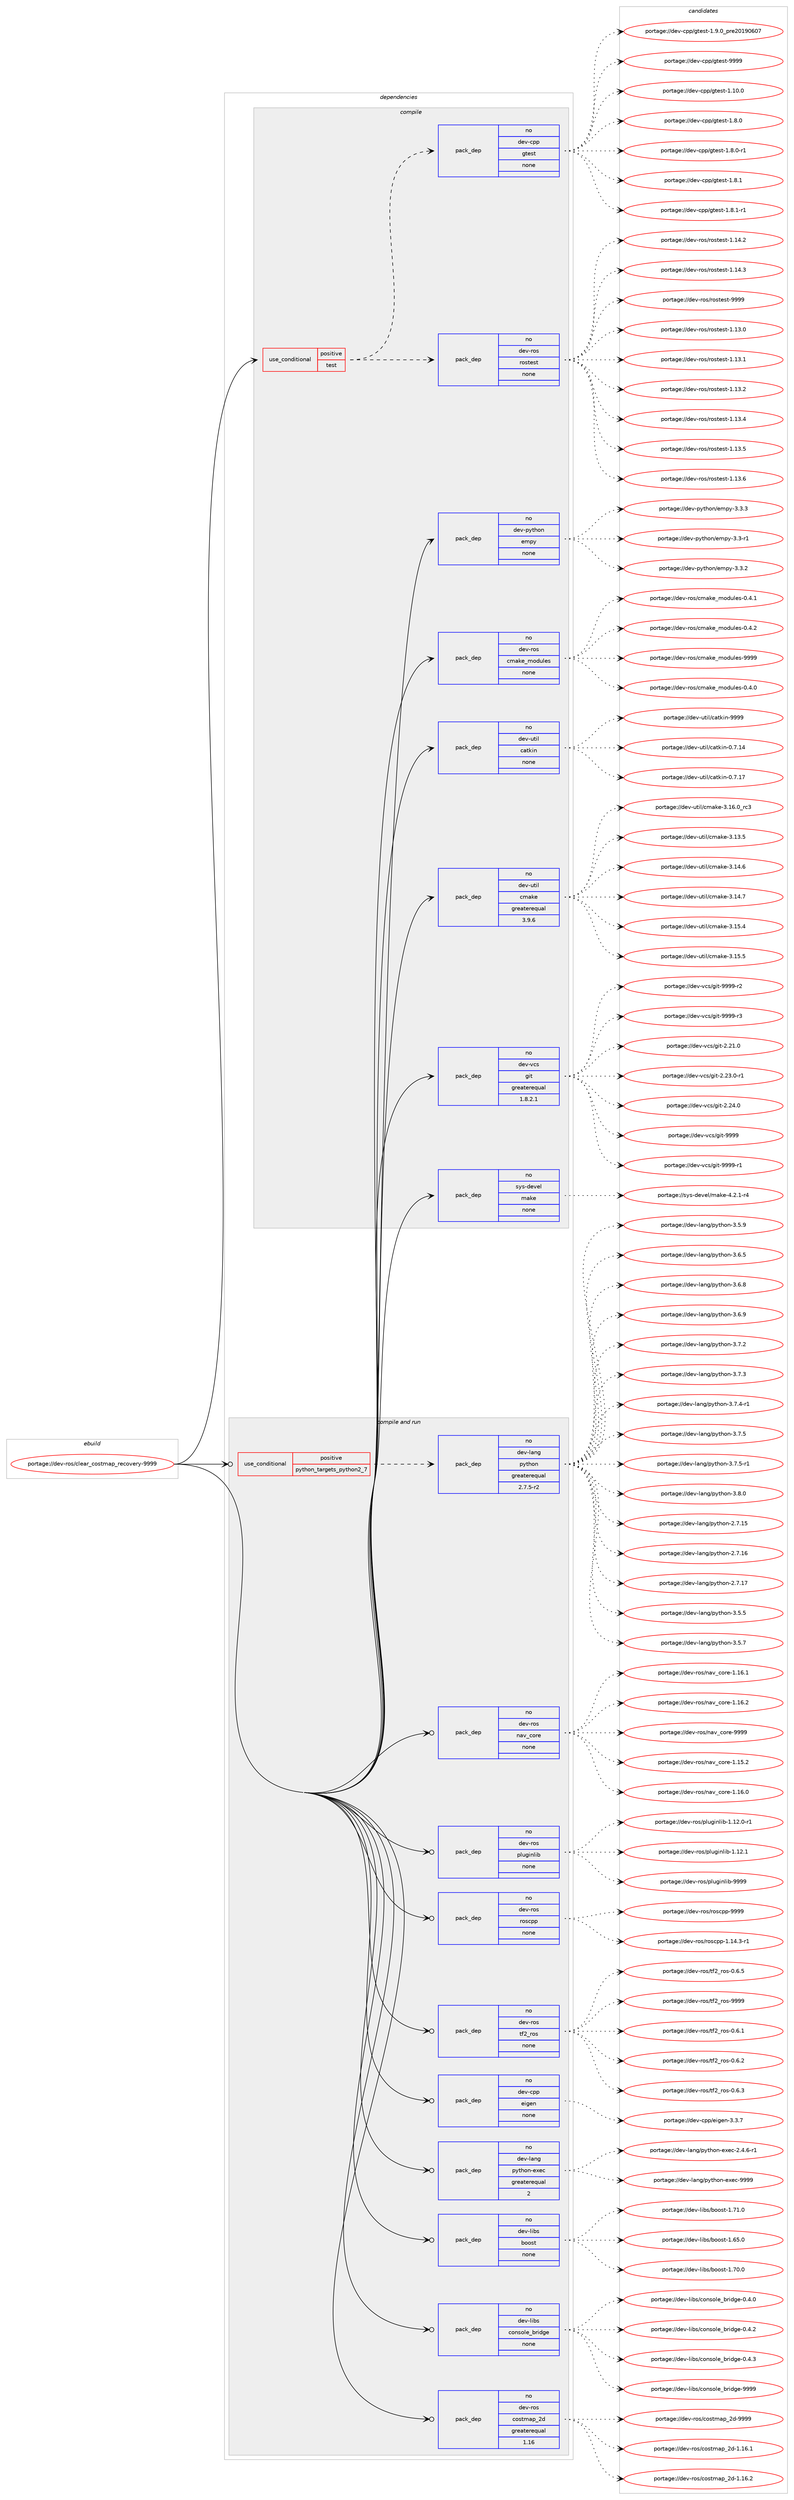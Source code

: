 digraph prolog {

# *************
# Graph options
# *************

newrank=true;
concentrate=true;
compound=true;
graph [rankdir=LR,fontname=Helvetica,fontsize=10,ranksep=1.5];#, ranksep=2.5, nodesep=0.2];
edge  [arrowhead=vee];
node  [fontname=Helvetica,fontsize=10];

# **********
# The ebuild
# **********

subgraph cluster_leftcol {
color=gray;
rank=same;
label=<<i>ebuild</i>>;
id [label="portage://dev-ros/clear_costmap_recovery-9999", color=red, width=4, href="../dev-ros/clear_costmap_recovery-9999.svg"];
}

# ****************
# The dependencies
# ****************

subgraph cluster_midcol {
color=gray;
label=<<i>dependencies</i>>;
subgraph cluster_compile {
fillcolor="#eeeeee";
style=filled;
label=<<i>compile</i>>;
subgraph cond42172 {
dependency184632 [label=<<TABLE BORDER="0" CELLBORDER="1" CELLSPACING="0" CELLPADDING="4"><TR><TD ROWSPAN="3" CELLPADDING="10">use_conditional</TD></TR><TR><TD>positive</TD></TR><TR><TD>test</TD></TR></TABLE>>, shape=none, color=red];
subgraph pack139032 {
dependency184633 [label=<<TABLE BORDER="0" CELLBORDER="1" CELLSPACING="0" CELLPADDING="4" WIDTH="220"><TR><TD ROWSPAN="6" CELLPADDING="30">pack_dep</TD></TR><TR><TD WIDTH="110">no</TD></TR><TR><TD>dev-ros</TD></TR><TR><TD>rostest</TD></TR><TR><TD>none</TD></TR><TR><TD></TD></TR></TABLE>>, shape=none, color=blue];
}
dependency184632:e -> dependency184633:w [weight=20,style="dashed",arrowhead="vee"];
subgraph pack139033 {
dependency184634 [label=<<TABLE BORDER="0" CELLBORDER="1" CELLSPACING="0" CELLPADDING="4" WIDTH="220"><TR><TD ROWSPAN="6" CELLPADDING="30">pack_dep</TD></TR><TR><TD WIDTH="110">no</TD></TR><TR><TD>dev-cpp</TD></TR><TR><TD>gtest</TD></TR><TR><TD>none</TD></TR><TR><TD></TD></TR></TABLE>>, shape=none, color=blue];
}
dependency184632:e -> dependency184634:w [weight=20,style="dashed",arrowhead="vee"];
}
id:e -> dependency184632:w [weight=20,style="solid",arrowhead="vee"];
subgraph pack139034 {
dependency184635 [label=<<TABLE BORDER="0" CELLBORDER="1" CELLSPACING="0" CELLPADDING="4" WIDTH="220"><TR><TD ROWSPAN="6" CELLPADDING="30">pack_dep</TD></TR><TR><TD WIDTH="110">no</TD></TR><TR><TD>dev-python</TD></TR><TR><TD>empy</TD></TR><TR><TD>none</TD></TR><TR><TD></TD></TR></TABLE>>, shape=none, color=blue];
}
id:e -> dependency184635:w [weight=20,style="solid",arrowhead="vee"];
subgraph pack139035 {
dependency184636 [label=<<TABLE BORDER="0" CELLBORDER="1" CELLSPACING="0" CELLPADDING="4" WIDTH="220"><TR><TD ROWSPAN="6" CELLPADDING="30">pack_dep</TD></TR><TR><TD WIDTH="110">no</TD></TR><TR><TD>dev-ros</TD></TR><TR><TD>cmake_modules</TD></TR><TR><TD>none</TD></TR><TR><TD></TD></TR></TABLE>>, shape=none, color=blue];
}
id:e -> dependency184636:w [weight=20,style="solid",arrowhead="vee"];
subgraph pack139036 {
dependency184637 [label=<<TABLE BORDER="0" CELLBORDER="1" CELLSPACING="0" CELLPADDING="4" WIDTH="220"><TR><TD ROWSPAN="6" CELLPADDING="30">pack_dep</TD></TR><TR><TD WIDTH="110">no</TD></TR><TR><TD>dev-util</TD></TR><TR><TD>catkin</TD></TR><TR><TD>none</TD></TR><TR><TD></TD></TR></TABLE>>, shape=none, color=blue];
}
id:e -> dependency184637:w [weight=20,style="solid",arrowhead="vee"];
subgraph pack139037 {
dependency184638 [label=<<TABLE BORDER="0" CELLBORDER="1" CELLSPACING="0" CELLPADDING="4" WIDTH="220"><TR><TD ROWSPAN="6" CELLPADDING="30">pack_dep</TD></TR><TR><TD WIDTH="110">no</TD></TR><TR><TD>dev-util</TD></TR><TR><TD>cmake</TD></TR><TR><TD>greaterequal</TD></TR><TR><TD>3.9.6</TD></TR></TABLE>>, shape=none, color=blue];
}
id:e -> dependency184638:w [weight=20,style="solid",arrowhead="vee"];
subgraph pack139038 {
dependency184639 [label=<<TABLE BORDER="0" CELLBORDER="1" CELLSPACING="0" CELLPADDING="4" WIDTH="220"><TR><TD ROWSPAN="6" CELLPADDING="30">pack_dep</TD></TR><TR><TD WIDTH="110">no</TD></TR><TR><TD>dev-vcs</TD></TR><TR><TD>git</TD></TR><TR><TD>greaterequal</TD></TR><TR><TD>1.8.2.1</TD></TR></TABLE>>, shape=none, color=blue];
}
id:e -> dependency184639:w [weight=20,style="solid",arrowhead="vee"];
subgraph pack139039 {
dependency184640 [label=<<TABLE BORDER="0" CELLBORDER="1" CELLSPACING="0" CELLPADDING="4" WIDTH="220"><TR><TD ROWSPAN="6" CELLPADDING="30">pack_dep</TD></TR><TR><TD WIDTH="110">no</TD></TR><TR><TD>sys-devel</TD></TR><TR><TD>make</TD></TR><TR><TD>none</TD></TR><TR><TD></TD></TR></TABLE>>, shape=none, color=blue];
}
id:e -> dependency184640:w [weight=20,style="solid",arrowhead="vee"];
}
subgraph cluster_compileandrun {
fillcolor="#eeeeee";
style=filled;
label=<<i>compile and run</i>>;
subgraph cond42173 {
dependency184641 [label=<<TABLE BORDER="0" CELLBORDER="1" CELLSPACING="0" CELLPADDING="4"><TR><TD ROWSPAN="3" CELLPADDING="10">use_conditional</TD></TR><TR><TD>positive</TD></TR><TR><TD>python_targets_python2_7</TD></TR></TABLE>>, shape=none, color=red];
subgraph pack139040 {
dependency184642 [label=<<TABLE BORDER="0" CELLBORDER="1" CELLSPACING="0" CELLPADDING="4" WIDTH="220"><TR><TD ROWSPAN="6" CELLPADDING="30">pack_dep</TD></TR><TR><TD WIDTH="110">no</TD></TR><TR><TD>dev-lang</TD></TR><TR><TD>python</TD></TR><TR><TD>greaterequal</TD></TR><TR><TD>2.7.5-r2</TD></TR></TABLE>>, shape=none, color=blue];
}
dependency184641:e -> dependency184642:w [weight=20,style="dashed",arrowhead="vee"];
}
id:e -> dependency184641:w [weight=20,style="solid",arrowhead="odotvee"];
subgraph pack139041 {
dependency184643 [label=<<TABLE BORDER="0" CELLBORDER="1" CELLSPACING="0" CELLPADDING="4" WIDTH="220"><TR><TD ROWSPAN="6" CELLPADDING="30">pack_dep</TD></TR><TR><TD WIDTH="110">no</TD></TR><TR><TD>dev-cpp</TD></TR><TR><TD>eigen</TD></TR><TR><TD>none</TD></TR><TR><TD></TD></TR></TABLE>>, shape=none, color=blue];
}
id:e -> dependency184643:w [weight=20,style="solid",arrowhead="odotvee"];
subgraph pack139042 {
dependency184644 [label=<<TABLE BORDER="0" CELLBORDER="1" CELLSPACING="0" CELLPADDING="4" WIDTH="220"><TR><TD ROWSPAN="6" CELLPADDING="30">pack_dep</TD></TR><TR><TD WIDTH="110">no</TD></TR><TR><TD>dev-lang</TD></TR><TR><TD>python-exec</TD></TR><TR><TD>greaterequal</TD></TR><TR><TD>2</TD></TR></TABLE>>, shape=none, color=blue];
}
id:e -> dependency184644:w [weight=20,style="solid",arrowhead="odotvee"];
subgraph pack139043 {
dependency184645 [label=<<TABLE BORDER="0" CELLBORDER="1" CELLSPACING="0" CELLPADDING="4" WIDTH="220"><TR><TD ROWSPAN="6" CELLPADDING="30">pack_dep</TD></TR><TR><TD WIDTH="110">no</TD></TR><TR><TD>dev-libs</TD></TR><TR><TD>boost</TD></TR><TR><TD>none</TD></TR><TR><TD></TD></TR></TABLE>>, shape=none, color=blue];
}
id:e -> dependency184645:w [weight=20,style="solid",arrowhead="odotvee"];
subgraph pack139044 {
dependency184646 [label=<<TABLE BORDER="0" CELLBORDER="1" CELLSPACING="0" CELLPADDING="4" WIDTH="220"><TR><TD ROWSPAN="6" CELLPADDING="30">pack_dep</TD></TR><TR><TD WIDTH="110">no</TD></TR><TR><TD>dev-libs</TD></TR><TR><TD>console_bridge</TD></TR><TR><TD>none</TD></TR><TR><TD></TD></TR></TABLE>>, shape=none, color=blue];
}
id:e -> dependency184646:w [weight=20,style="solid",arrowhead="odotvee"];
subgraph pack139045 {
dependency184647 [label=<<TABLE BORDER="0" CELLBORDER="1" CELLSPACING="0" CELLPADDING="4" WIDTH="220"><TR><TD ROWSPAN="6" CELLPADDING="30">pack_dep</TD></TR><TR><TD WIDTH="110">no</TD></TR><TR><TD>dev-ros</TD></TR><TR><TD>costmap_2d</TD></TR><TR><TD>greaterequal</TD></TR><TR><TD>1.16</TD></TR></TABLE>>, shape=none, color=blue];
}
id:e -> dependency184647:w [weight=20,style="solid",arrowhead="odotvee"];
subgraph pack139046 {
dependency184648 [label=<<TABLE BORDER="0" CELLBORDER="1" CELLSPACING="0" CELLPADDING="4" WIDTH="220"><TR><TD ROWSPAN="6" CELLPADDING="30">pack_dep</TD></TR><TR><TD WIDTH="110">no</TD></TR><TR><TD>dev-ros</TD></TR><TR><TD>nav_core</TD></TR><TR><TD>none</TD></TR><TR><TD></TD></TR></TABLE>>, shape=none, color=blue];
}
id:e -> dependency184648:w [weight=20,style="solid",arrowhead="odotvee"];
subgraph pack139047 {
dependency184649 [label=<<TABLE BORDER="0" CELLBORDER="1" CELLSPACING="0" CELLPADDING="4" WIDTH="220"><TR><TD ROWSPAN="6" CELLPADDING="30">pack_dep</TD></TR><TR><TD WIDTH="110">no</TD></TR><TR><TD>dev-ros</TD></TR><TR><TD>pluginlib</TD></TR><TR><TD>none</TD></TR><TR><TD></TD></TR></TABLE>>, shape=none, color=blue];
}
id:e -> dependency184649:w [weight=20,style="solid",arrowhead="odotvee"];
subgraph pack139048 {
dependency184650 [label=<<TABLE BORDER="0" CELLBORDER="1" CELLSPACING="0" CELLPADDING="4" WIDTH="220"><TR><TD ROWSPAN="6" CELLPADDING="30">pack_dep</TD></TR><TR><TD WIDTH="110">no</TD></TR><TR><TD>dev-ros</TD></TR><TR><TD>roscpp</TD></TR><TR><TD>none</TD></TR><TR><TD></TD></TR></TABLE>>, shape=none, color=blue];
}
id:e -> dependency184650:w [weight=20,style="solid",arrowhead="odotvee"];
subgraph pack139049 {
dependency184651 [label=<<TABLE BORDER="0" CELLBORDER="1" CELLSPACING="0" CELLPADDING="4" WIDTH="220"><TR><TD ROWSPAN="6" CELLPADDING="30">pack_dep</TD></TR><TR><TD WIDTH="110">no</TD></TR><TR><TD>dev-ros</TD></TR><TR><TD>tf2_ros</TD></TR><TR><TD>none</TD></TR><TR><TD></TD></TR></TABLE>>, shape=none, color=blue];
}
id:e -> dependency184651:w [weight=20,style="solid",arrowhead="odotvee"];
}
subgraph cluster_run {
fillcolor="#eeeeee";
style=filled;
label=<<i>run</i>>;
}
}

# **************
# The candidates
# **************

subgraph cluster_choices {
rank=same;
color=gray;
label=<<i>candidates</i>>;

subgraph choice139032 {
color=black;
nodesep=1;
choiceportage100101118451141111154711411111511610111511645494649514648 [label="portage://dev-ros/rostest-1.13.0", color=red, width=4,href="../dev-ros/rostest-1.13.0.svg"];
choiceportage100101118451141111154711411111511610111511645494649514649 [label="portage://dev-ros/rostest-1.13.1", color=red, width=4,href="../dev-ros/rostest-1.13.1.svg"];
choiceportage100101118451141111154711411111511610111511645494649514650 [label="portage://dev-ros/rostest-1.13.2", color=red, width=4,href="../dev-ros/rostest-1.13.2.svg"];
choiceportage100101118451141111154711411111511610111511645494649514652 [label="portage://dev-ros/rostest-1.13.4", color=red, width=4,href="../dev-ros/rostest-1.13.4.svg"];
choiceportage100101118451141111154711411111511610111511645494649514653 [label="portage://dev-ros/rostest-1.13.5", color=red, width=4,href="../dev-ros/rostest-1.13.5.svg"];
choiceportage100101118451141111154711411111511610111511645494649514654 [label="portage://dev-ros/rostest-1.13.6", color=red, width=4,href="../dev-ros/rostest-1.13.6.svg"];
choiceportage100101118451141111154711411111511610111511645494649524650 [label="portage://dev-ros/rostest-1.14.2", color=red, width=4,href="../dev-ros/rostest-1.14.2.svg"];
choiceportage100101118451141111154711411111511610111511645494649524651 [label="portage://dev-ros/rostest-1.14.3", color=red, width=4,href="../dev-ros/rostest-1.14.3.svg"];
choiceportage10010111845114111115471141111151161011151164557575757 [label="portage://dev-ros/rostest-9999", color=red, width=4,href="../dev-ros/rostest-9999.svg"];
dependency184633:e -> choiceportage100101118451141111154711411111511610111511645494649514648:w [style=dotted,weight="100"];
dependency184633:e -> choiceportage100101118451141111154711411111511610111511645494649514649:w [style=dotted,weight="100"];
dependency184633:e -> choiceportage100101118451141111154711411111511610111511645494649514650:w [style=dotted,weight="100"];
dependency184633:e -> choiceportage100101118451141111154711411111511610111511645494649514652:w [style=dotted,weight="100"];
dependency184633:e -> choiceportage100101118451141111154711411111511610111511645494649514653:w [style=dotted,weight="100"];
dependency184633:e -> choiceportage100101118451141111154711411111511610111511645494649514654:w [style=dotted,weight="100"];
dependency184633:e -> choiceportage100101118451141111154711411111511610111511645494649524650:w [style=dotted,weight="100"];
dependency184633:e -> choiceportage100101118451141111154711411111511610111511645494649524651:w [style=dotted,weight="100"];
dependency184633:e -> choiceportage10010111845114111115471141111151161011151164557575757:w [style=dotted,weight="100"];
}
subgraph choice139033 {
color=black;
nodesep=1;
choiceportage10010111845991121124710311610111511645494649484648 [label="portage://dev-cpp/gtest-1.10.0", color=red, width=4,href="../dev-cpp/gtest-1.10.0.svg"];
choiceportage100101118459911211247103116101115116454946564648 [label="portage://dev-cpp/gtest-1.8.0", color=red, width=4,href="../dev-cpp/gtest-1.8.0.svg"];
choiceportage1001011184599112112471031161011151164549465646484511449 [label="portage://dev-cpp/gtest-1.8.0-r1", color=red, width=4,href="../dev-cpp/gtest-1.8.0-r1.svg"];
choiceportage100101118459911211247103116101115116454946564649 [label="portage://dev-cpp/gtest-1.8.1", color=red, width=4,href="../dev-cpp/gtest-1.8.1.svg"];
choiceportage1001011184599112112471031161011151164549465646494511449 [label="portage://dev-cpp/gtest-1.8.1-r1", color=red, width=4,href="../dev-cpp/gtest-1.8.1-r1.svg"];
choiceportage100101118459911211247103116101115116454946574648951121141015048495748544855 [label="portage://dev-cpp/gtest-1.9.0_pre20190607", color=red, width=4,href="../dev-cpp/gtest-1.9.0_pre20190607.svg"];
choiceportage1001011184599112112471031161011151164557575757 [label="portage://dev-cpp/gtest-9999", color=red, width=4,href="../dev-cpp/gtest-9999.svg"];
dependency184634:e -> choiceportage10010111845991121124710311610111511645494649484648:w [style=dotted,weight="100"];
dependency184634:e -> choiceportage100101118459911211247103116101115116454946564648:w [style=dotted,weight="100"];
dependency184634:e -> choiceportage1001011184599112112471031161011151164549465646484511449:w [style=dotted,weight="100"];
dependency184634:e -> choiceportage100101118459911211247103116101115116454946564649:w [style=dotted,weight="100"];
dependency184634:e -> choiceportage1001011184599112112471031161011151164549465646494511449:w [style=dotted,weight="100"];
dependency184634:e -> choiceportage100101118459911211247103116101115116454946574648951121141015048495748544855:w [style=dotted,weight="100"];
dependency184634:e -> choiceportage1001011184599112112471031161011151164557575757:w [style=dotted,weight="100"];
}
subgraph choice139034 {
color=black;
nodesep=1;
choiceportage1001011184511212111610411111047101109112121455146514511449 [label="portage://dev-python/empy-3.3-r1", color=red, width=4,href="../dev-python/empy-3.3-r1.svg"];
choiceportage1001011184511212111610411111047101109112121455146514650 [label="portage://dev-python/empy-3.3.2", color=red, width=4,href="../dev-python/empy-3.3.2.svg"];
choiceportage1001011184511212111610411111047101109112121455146514651 [label="portage://dev-python/empy-3.3.3", color=red, width=4,href="../dev-python/empy-3.3.3.svg"];
dependency184635:e -> choiceportage1001011184511212111610411111047101109112121455146514511449:w [style=dotted,weight="100"];
dependency184635:e -> choiceportage1001011184511212111610411111047101109112121455146514650:w [style=dotted,weight="100"];
dependency184635:e -> choiceportage1001011184511212111610411111047101109112121455146514651:w [style=dotted,weight="100"];
}
subgraph choice139035 {
color=black;
nodesep=1;
choiceportage1001011184511411111547991099710710195109111100117108101115454846524648 [label="portage://dev-ros/cmake_modules-0.4.0", color=red, width=4,href="../dev-ros/cmake_modules-0.4.0.svg"];
choiceportage1001011184511411111547991099710710195109111100117108101115454846524649 [label="portage://dev-ros/cmake_modules-0.4.1", color=red, width=4,href="../dev-ros/cmake_modules-0.4.1.svg"];
choiceportage1001011184511411111547991099710710195109111100117108101115454846524650 [label="portage://dev-ros/cmake_modules-0.4.2", color=red, width=4,href="../dev-ros/cmake_modules-0.4.2.svg"];
choiceportage10010111845114111115479910997107101951091111001171081011154557575757 [label="portage://dev-ros/cmake_modules-9999", color=red, width=4,href="../dev-ros/cmake_modules-9999.svg"];
dependency184636:e -> choiceportage1001011184511411111547991099710710195109111100117108101115454846524648:w [style=dotted,weight="100"];
dependency184636:e -> choiceportage1001011184511411111547991099710710195109111100117108101115454846524649:w [style=dotted,weight="100"];
dependency184636:e -> choiceportage1001011184511411111547991099710710195109111100117108101115454846524650:w [style=dotted,weight="100"];
dependency184636:e -> choiceportage10010111845114111115479910997107101951091111001171081011154557575757:w [style=dotted,weight="100"];
}
subgraph choice139036 {
color=black;
nodesep=1;
choiceportage1001011184511711610510847999711610710511045484655464952 [label="portage://dev-util/catkin-0.7.14", color=red, width=4,href="../dev-util/catkin-0.7.14.svg"];
choiceportage1001011184511711610510847999711610710511045484655464955 [label="portage://dev-util/catkin-0.7.17", color=red, width=4,href="../dev-util/catkin-0.7.17.svg"];
choiceportage100101118451171161051084799971161071051104557575757 [label="portage://dev-util/catkin-9999", color=red, width=4,href="../dev-util/catkin-9999.svg"];
dependency184637:e -> choiceportage1001011184511711610510847999711610710511045484655464952:w [style=dotted,weight="100"];
dependency184637:e -> choiceportage1001011184511711610510847999711610710511045484655464955:w [style=dotted,weight="100"];
dependency184637:e -> choiceportage100101118451171161051084799971161071051104557575757:w [style=dotted,weight="100"];
}
subgraph choice139037 {
color=black;
nodesep=1;
choiceportage1001011184511711610510847991099710710145514649514653 [label="portage://dev-util/cmake-3.13.5", color=red, width=4,href="../dev-util/cmake-3.13.5.svg"];
choiceportage1001011184511711610510847991099710710145514649524654 [label="portage://dev-util/cmake-3.14.6", color=red, width=4,href="../dev-util/cmake-3.14.6.svg"];
choiceportage1001011184511711610510847991099710710145514649524655 [label="portage://dev-util/cmake-3.14.7", color=red, width=4,href="../dev-util/cmake-3.14.7.svg"];
choiceportage1001011184511711610510847991099710710145514649534652 [label="portage://dev-util/cmake-3.15.4", color=red, width=4,href="../dev-util/cmake-3.15.4.svg"];
choiceportage1001011184511711610510847991099710710145514649534653 [label="portage://dev-util/cmake-3.15.5", color=red, width=4,href="../dev-util/cmake-3.15.5.svg"];
choiceportage1001011184511711610510847991099710710145514649544648951149951 [label="portage://dev-util/cmake-3.16.0_rc3", color=red, width=4,href="../dev-util/cmake-3.16.0_rc3.svg"];
dependency184638:e -> choiceportage1001011184511711610510847991099710710145514649514653:w [style=dotted,weight="100"];
dependency184638:e -> choiceportage1001011184511711610510847991099710710145514649524654:w [style=dotted,weight="100"];
dependency184638:e -> choiceportage1001011184511711610510847991099710710145514649524655:w [style=dotted,weight="100"];
dependency184638:e -> choiceportage1001011184511711610510847991099710710145514649534652:w [style=dotted,weight="100"];
dependency184638:e -> choiceportage1001011184511711610510847991099710710145514649534653:w [style=dotted,weight="100"];
dependency184638:e -> choiceportage1001011184511711610510847991099710710145514649544648951149951:w [style=dotted,weight="100"];
}
subgraph choice139038 {
color=black;
nodesep=1;
choiceportage10010111845118991154710310511645504650494648 [label="portage://dev-vcs/git-2.21.0", color=red, width=4,href="../dev-vcs/git-2.21.0.svg"];
choiceportage100101118451189911547103105116455046505146484511449 [label="portage://dev-vcs/git-2.23.0-r1", color=red, width=4,href="../dev-vcs/git-2.23.0-r1.svg"];
choiceportage10010111845118991154710310511645504650524648 [label="portage://dev-vcs/git-2.24.0", color=red, width=4,href="../dev-vcs/git-2.24.0.svg"];
choiceportage1001011184511899115471031051164557575757 [label="portage://dev-vcs/git-9999", color=red, width=4,href="../dev-vcs/git-9999.svg"];
choiceportage10010111845118991154710310511645575757574511449 [label="portage://dev-vcs/git-9999-r1", color=red, width=4,href="../dev-vcs/git-9999-r1.svg"];
choiceportage10010111845118991154710310511645575757574511450 [label="portage://dev-vcs/git-9999-r2", color=red, width=4,href="../dev-vcs/git-9999-r2.svg"];
choiceportage10010111845118991154710310511645575757574511451 [label="portage://dev-vcs/git-9999-r3", color=red, width=4,href="../dev-vcs/git-9999-r3.svg"];
dependency184639:e -> choiceportage10010111845118991154710310511645504650494648:w [style=dotted,weight="100"];
dependency184639:e -> choiceportage100101118451189911547103105116455046505146484511449:w [style=dotted,weight="100"];
dependency184639:e -> choiceportage10010111845118991154710310511645504650524648:w [style=dotted,weight="100"];
dependency184639:e -> choiceportage1001011184511899115471031051164557575757:w [style=dotted,weight="100"];
dependency184639:e -> choiceportage10010111845118991154710310511645575757574511449:w [style=dotted,weight="100"];
dependency184639:e -> choiceportage10010111845118991154710310511645575757574511450:w [style=dotted,weight="100"];
dependency184639:e -> choiceportage10010111845118991154710310511645575757574511451:w [style=dotted,weight="100"];
}
subgraph choice139039 {
color=black;
nodesep=1;
choiceportage1151211154510010111810110847109971071014552465046494511452 [label="portage://sys-devel/make-4.2.1-r4", color=red, width=4,href="../sys-devel/make-4.2.1-r4.svg"];
dependency184640:e -> choiceportage1151211154510010111810110847109971071014552465046494511452:w [style=dotted,weight="100"];
}
subgraph choice139040 {
color=black;
nodesep=1;
choiceportage10010111845108971101034711212111610411111045504655464953 [label="portage://dev-lang/python-2.7.15", color=red, width=4,href="../dev-lang/python-2.7.15.svg"];
choiceportage10010111845108971101034711212111610411111045504655464954 [label="portage://dev-lang/python-2.7.16", color=red, width=4,href="../dev-lang/python-2.7.16.svg"];
choiceportage10010111845108971101034711212111610411111045504655464955 [label="portage://dev-lang/python-2.7.17", color=red, width=4,href="../dev-lang/python-2.7.17.svg"];
choiceportage100101118451089711010347112121116104111110455146534653 [label="portage://dev-lang/python-3.5.5", color=red, width=4,href="../dev-lang/python-3.5.5.svg"];
choiceportage100101118451089711010347112121116104111110455146534655 [label="portage://dev-lang/python-3.5.7", color=red, width=4,href="../dev-lang/python-3.5.7.svg"];
choiceportage100101118451089711010347112121116104111110455146534657 [label="portage://dev-lang/python-3.5.9", color=red, width=4,href="../dev-lang/python-3.5.9.svg"];
choiceportage100101118451089711010347112121116104111110455146544653 [label="portage://dev-lang/python-3.6.5", color=red, width=4,href="../dev-lang/python-3.6.5.svg"];
choiceportage100101118451089711010347112121116104111110455146544656 [label="portage://dev-lang/python-3.6.8", color=red, width=4,href="../dev-lang/python-3.6.8.svg"];
choiceportage100101118451089711010347112121116104111110455146544657 [label="portage://dev-lang/python-3.6.9", color=red, width=4,href="../dev-lang/python-3.6.9.svg"];
choiceportage100101118451089711010347112121116104111110455146554650 [label="portage://dev-lang/python-3.7.2", color=red, width=4,href="../dev-lang/python-3.7.2.svg"];
choiceportage100101118451089711010347112121116104111110455146554651 [label="portage://dev-lang/python-3.7.3", color=red, width=4,href="../dev-lang/python-3.7.3.svg"];
choiceportage1001011184510897110103471121211161041111104551465546524511449 [label="portage://dev-lang/python-3.7.4-r1", color=red, width=4,href="../dev-lang/python-3.7.4-r1.svg"];
choiceportage100101118451089711010347112121116104111110455146554653 [label="portage://dev-lang/python-3.7.5", color=red, width=4,href="../dev-lang/python-3.7.5.svg"];
choiceportage1001011184510897110103471121211161041111104551465546534511449 [label="portage://dev-lang/python-3.7.5-r1", color=red, width=4,href="../dev-lang/python-3.7.5-r1.svg"];
choiceportage100101118451089711010347112121116104111110455146564648 [label="portage://dev-lang/python-3.8.0", color=red, width=4,href="../dev-lang/python-3.8.0.svg"];
dependency184642:e -> choiceportage10010111845108971101034711212111610411111045504655464953:w [style=dotted,weight="100"];
dependency184642:e -> choiceportage10010111845108971101034711212111610411111045504655464954:w [style=dotted,weight="100"];
dependency184642:e -> choiceportage10010111845108971101034711212111610411111045504655464955:w [style=dotted,weight="100"];
dependency184642:e -> choiceportage100101118451089711010347112121116104111110455146534653:w [style=dotted,weight="100"];
dependency184642:e -> choiceportage100101118451089711010347112121116104111110455146534655:w [style=dotted,weight="100"];
dependency184642:e -> choiceportage100101118451089711010347112121116104111110455146534657:w [style=dotted,weight="100"];
dependency184642:e -> choiceportage100101118451089711010347112121116104111110455146544653:w [style=dotted,weight="100"];
dependency184642:e -> choiceportage100101118451089711010347112121116104111110455146544656:w [style=dotted,weight="100"];
dependency184642:e -> choiceportage100101118451089711010347112121116104111110455146544657:w [style=dotted,weight="100"];
dependency184642:e -> choiceportage100101118451089711010347112121116104111110455146554650:w [style=dotted,weight="100"];
dependency184642:e -> choiceportage100101118451089711010347112121116104111110455146554651:w [style=dotted,weight="100"];
dependency184642:e -> choiceportage1001011184510897110103471121211161041111104551465546524511449:w [style=dotted,weight="100"];
dependency184642:e -> choiceportage100101118451089711010347112121116104111110455146554653:w [style=dotted,weight="100"];
dependency184642:e -> choiceportage1001011184510897110103471121211161041111104551465546534511449:w [style=dotted,weight="100"];
dependency184642:e -> choiceportage100101118451089711010347112121116104111110455146564648:w [style=dotted,weight="100"];
}
subgraph choice139041 {
color=black;
nodesep=1;
choiceportage100101118459911211247101105103101110455146514655 [label="portage://dev-cpp/eigen-3.3.7", color=red, width=4,href="../dev-cpp/eigen-3.3.7.svg"];
dependency184643:e -> choiceportage100101118459911211247101105103101110455146514655:w [style=dotted,weight="100"];
}
subgraph choice139042 {
color=black;
nodesep=1;
choiceportage10010111845108971101034711212111610411111045101120101994550465246544511449 [label="portage://dev-lang/python-exec-2.4.6-r1", color=red, width=4,href="../dev-lang/python-exec-2.4.6-r1.svg"];
choiceportage10010111845108971101034711212111610411111045101120101994557575757 [label="portage://dev-lang/python-exec-9999", color=red, width=4,href="../dev-lang/python-exec-9999.svg"];
dependency184644:e -> choiceportage10010111845108971101034711212111610411111045101120101994550465246544511449:w [style=dotted,weight="100"];
dependency184644:e -> choiceportage10010111845108971101034711212111610411111045101120101994557575757:w [style=dotted,weight="100"];
}
subgraph choice139043 {
color=black;
nodesep=1;
choiceportage1001011184510810598115479811111111511645494654534648 [label="portage://dev-libs/boost-1.65.0", color=red, width=4,href="../dev-libs/boost-1.65.0.svg"];
choiceportage1001011184510810598115479811111111511645494655484648 [label="portage://dev-libs/boost-1.70.0", color=red, width=4,href="../dev-libs/boost-1.70.0.svg"];
choiceportage1001011184510810598115479811111111511645494655494648 [label="portage://dev-libs/boost-1.71.0", color=red, width=4,href="../dev-libs/boost-1.71.0.svg"];
dependency184645:e -> choiceportage1001011184510810598115479811111111511645494654534648:w [style=dotted,weight="100"];
dependency184645:e -> choiceportage1001011184510810598115479811111111511645494655484648:w [style=dotted,weight="100"];
dependency184645:e -> choiceportage1001011184510810598115479811111111511645494655494648:w [style=dotted,weight="100"];
}
subgraph choice139044 {
color=black;
nodesep=1;
choiceportage100101118451081059811547991111101151111081019598114105100103101454846524648 [label="portage://dev-libs/console_bridge-0.4.0", color=red, width=4,href="../dev-libs/console_bridge-0.4.0.svg"];
choiceportage100101118451081059811547991111101151111081019598114105100103101454846524650 [label="portage://dev-libs/console_bridge-0.4.2", color=red, width=4,href="../dev-libs/console_bridge-0.4.2.svg"];
choiceportage100101118451081059811547991111101151111081019598114105100103101454846524651 [label="portage://dev-libs/console_bridge-0.4.3", color=red, width=4,href="../dev-libs/console_bridge-0.4.3.svg"];
choiceportage1001011184510810598115479911111011511110810195981141051001031014557575757 [label="portage://dev-libs/console_bridge-9999", color=red, width=4,href="../dev-libs/console_bridge-9999.svg"];
dependency184646:e -> choiceportage100101118451081059811547991111101151111081019598114105100103101454846524648:w [style=dotted,weight="100"];
dependency184646:e -> choiceportage100101118451081059811547991111101151111081019598114105100103101454846524650:w [style=dotted,weight="100"];
dependency184646:e -> choiceportage100101118451081059811547991111101151111081019598114105100103101454846524651:w [style=dotted,weight="100"];
dependency184646:e -> choiceportage1001011184510810598115479911111011511110810195981141051001031014557575757:w [style=dotted,weight="100"];
}
subgraph choice139045 {
color=black;
nodesep=1;
choiceportage10010111845114111115479911111511610997112955010045494649544649 [label="portage://dev-ros/costmap_2d-1.16.1", color=red, width=4,href="../dev-ros/costmap_2d-1.16.1.svg"];
choiceportage10010111845114111115479911111511610997112955010045494649544650 [label="portage://dev-ros/costmap_2d-1.16.2", color=red, width=4,href="../dev-ros/costmap_2d-1.16.2.svg"];
choiceportage1001011184511411111547991111151161099711295501004557575757 [label="portage://dev-ros/costmap_2d-9999", color=red, width=4,href="../dev-ros/costmap_2d-9999.svg"];
dependency184647:e -> choiceportage10010111845114111115479911111511610997112955010045494649544649:w [style=dotted,weight="100"];
dependency184647:e -> choiceportage10010111845114111115479911111511610997112955010045494649544650:w [style=dotted,weight="100"];
dependency184647:e -> choiceportage1001011184511411111547991111151161099711295501004557575757:w [style=dotted,weight="100"];
}
subgraph choice139046 {
color=black;
nodesep=1;
choiceportage100101118451141111154711097118959911111410145494649534650 [label="portage://dev-ros/nav_core-1.15.2", color=red, width=4,href="../dev-ros/nav_core-1.15.2.svg"];
choiceportage100101118451141111154711097118959911111410145494649544648 [label="portage://dev-ros/nav_core-1.16.0", color=red, width=4,href="../dev-ros/nav_core-1.16.0.svg"];
choiceportage100101118451141111154711097118959911111410145494649544649 [label="portage://dev-ros/nav_core-1.16.1", color=red, width=4,href="../dev-ros/nav_core-1.16.1.svg"];
choiceportage100101118451141111154711097118959911111410145494649544650 [label="portage://dev-ros/nav_core-1.16.2", color=red, width=4,href="../dev-ros/nav_core-1.16.2.svg"];
choiceportage10010111845114111115471109711895991111141014557575757 [label="portage://dev-ros/nav_core-9999", color=red, width=4,href="../dev-ros/nav_core-9999.svg"];
dependency184648:e -> choiceportage100101118451141111154711097118959911111410145494649534650:w [style=dotted,weight="100"];
dependency184648:e -> choiceportage100101118451141111154711097118959911111410145494649544648:w [style=dotted,weight="100"];
dependency184648:e -> choiceportage100101118451141111154711097118959911111410145494649544649:w [style=dotted,weight="100"];
dependency184648:e -> choiceportage100101118451141111154711097118959911111410145494649544650:w [style=dotted,weight="100"];
dependency184648:e -> choiceportage10010111845114111115471109711895991111141014557575757:w [style=dotted,weight="100"];
}
subgraph choice139047 {
color=black;
nodesep=1;
choiceportage100101118451141111154711210811710310511010810598454946495046484511449 [label="portage://dev-ros/pluginlib-1.12.0-r1", color=red, width=4,href="../dev-ros/pluginlib-1.12.0-r1.svg"];
choiceportage10010111845114111115471121081171031051101081059845494649504649 [label="portage://dev-ros/pluginlib-1.12.1", color=red, width=4,href="../dev-ros/pluginlib-1.12.1.svg"];
choiceportage1001011184511411111547112108117103105110108105984557575757 [label="portage://dev-ros/pluginlib-9999", color=red, width=4,href="../dev-ros/pluginlib-9999.svg"];
dependency184649:e -> choiceportage100101118451141111154711210811710310511010810598454946495046484511449:w [style=dotted,weight="100"];
dependency184649:e -> choiceportage10010111845114111115471121081171031051101081059845494649504649:w [style=dotted,weight="100"];
dependency184649:e -> choiceportage1001011184511411111547112108117103105110108105984557575757:w [style=dotted,weight="100"];
}
subgraph choice139048 {
color=black;
nodesep=1;
choiceportage100101118451141111154711411111599112112454946495246514511449 [label="portage://dev-ros/roscpp-1.14.3-r1", color=red, width=4,href="../dev-ros/roscpp-1.14.3-r1.svg"];
choiceportage1001011184511411111547114111115991121124557575757 [label="portage://dev-ros/roscpp-9999", color=red, width=4,href="../dev-ros/roscpp-9999.svg"];
dependency184650:e -> choiceportage100101118451141111154711411111599112112454946495246514511449:w [style=dotted,weight="100"];
dependency184650:e -> choiceportage1001011184511411111547114111115991121124557575757:w [style=dotted,weight="100"];
}
subgraph choice139049 {
color=black;
nodesep=1;
choiceportage10010111845114111115471161025095114111115454846544649 [label="portage://dev-ros/tf2_ros-0.6.1", color=red, width=4,href="../dev-ros/tf2_ros-0.6.1.svg"];
choiceportage10010111845114111115471161025095114111115454846544650 [label="portage://dev-ros/tf2_ros-0.6.2", color=red, width=4,href="../dev-ros/tf2_ros-0.6.2.svg"];
choiceportage10010111845114111115471161025095114111115454846544651 [label="portage://dev-ros/tf2_ros-0.6.3", color=red, width=4,href="../dev-ros/tf2_ros-0.6.3.svg"];
choiceportage10010111845114111115471161025095114111115454846544653 [label="portage://dev-ros/tf2_ros-0.6.5", color=red, width=4,href="../dev-ros/tf2_ros-0.6.5.svg"];
choiceportage100101118451141111154711610250951141111154557575757 [label="portage://dev-ros/tf2_ros-9999", color=red, width=4,href="../dev-ros/tf2_ros-9999.svg"];
dependency184651:e -> choiceportage10010111845114111115471161025095114111115454846544649:w [style=dotted,weight="100"];
dependency184651:e -> choiceportage10010111845114111115471161025095114111115454846544650:w [style=dotted,weight="100"];
dependency184651:e -> choiceportage10010111845114111115471161025095114111115454846544651:w [style=dotted,weight="100"];
dependency184651:e -> choiceportage10010111845114111115471161025095114111115454846544653:w [style=dotted,weight="100"];
dependency184651:e -> choiceportage100101118451141111154711610250951141111154557575757:w [style=dotted,weight="100"];
}
}

}
